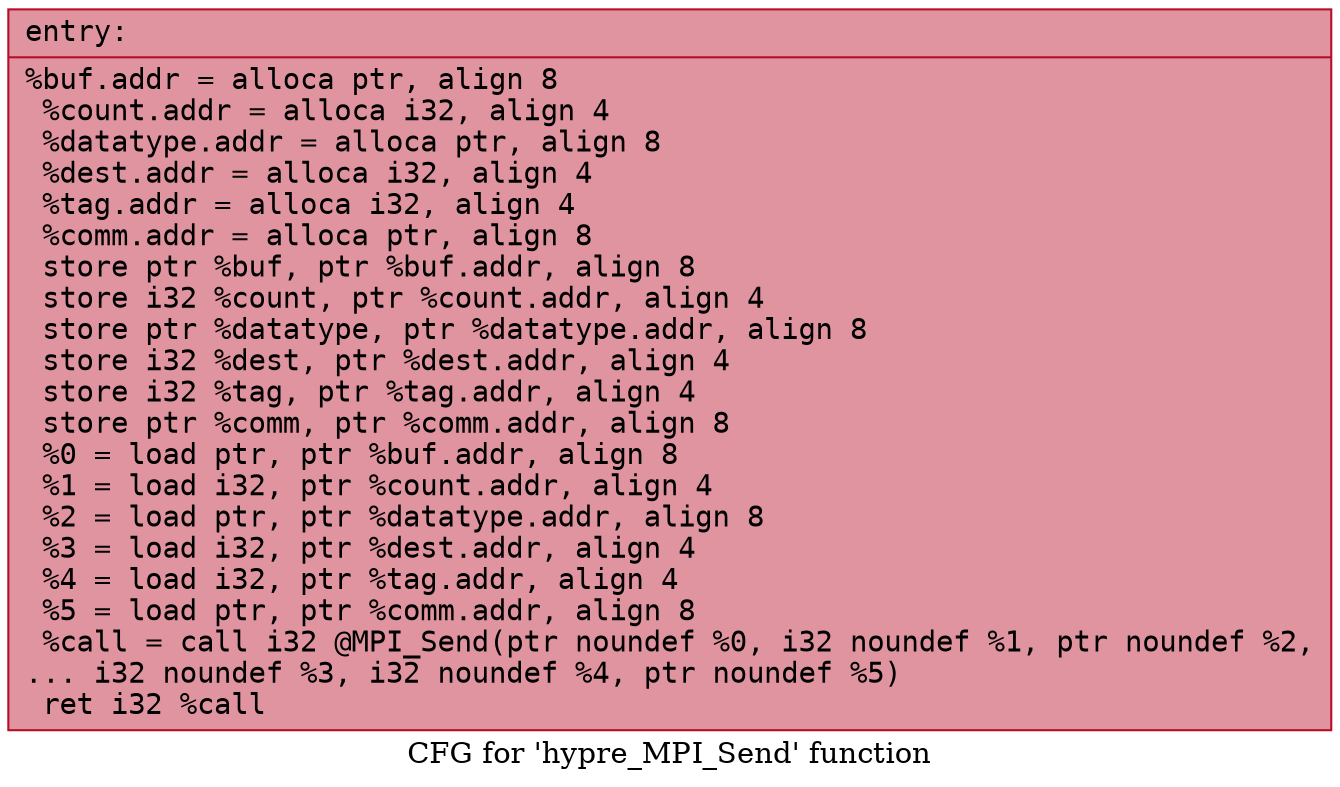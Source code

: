 digraph "CFG for 'hypre_MPI_Send' function" {
	label="CFG for 'hypre_MPI_Send' function";

	Node0x5555d66453d0 [shape=record,color="#b70d28ff", style=filled, fillcolor="#b70d2870" fontname="Courier",label="{entry:\l|  %buf.addr = alloca ptr, align 8\l  %count.addr = alloca i32, align 4\l  %datatype.addr = alloca ptr, align 8\l  %dest.addr = alloca i32, align 4\l  %tag.addr = alloca i32, align 4\l  %comm.addr = alloca ptr, align 8\l  store ptr %buf, ptr %buf.addr, align 8\l  store i32 %count, ptr %count.addr, align 4\l  store ptr %datatype, ptr %datatype.addr, align 8\l  store i32 %dest, ptr %dest.addr, align 4\l  store i32 %tag, ptr %tag.addr, align 4\l  store ptr %comm, ptr %comm.addr, align 8\l  %0 = load ptr, ptr %buf.addr, align 8\l  %1 = load i32, ptr %count.addr, align 4\l  %2 = load ptr, ptr %datatype.addr, align 8\l  %3 = load i32, ptr %dest.addr, align 4\l  %4 = load i32, ptr %tag.addr, align 4\l  %5 = load ptr, ptr %comm.addr, align 8\l  %call = call i32 @MPI_Send(ptr noundef %0, i32 noundef %1, ptr noundef %2,\l... i32 noundef %3, i32 noundef %4, ptr noundef %5)\l  ret i32 %call\l}"];
}
